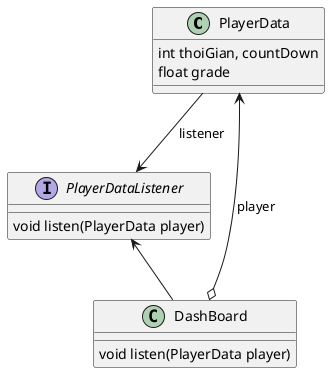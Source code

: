 @startuml
'https://plantuml.com/class-diagram

class PlayerData {
    int thoiGian, countDown
    float grade
}
Interface PlayerDataListener{
 void listen(PlayerData player)
}

class DashBoard {
    void listen(PlayerData player)
}

PlayerDataListener <-- DashBoard
PlayerData <--o DashBoard : player
PlayerData --> PlayerDataListener : listener

@enduml